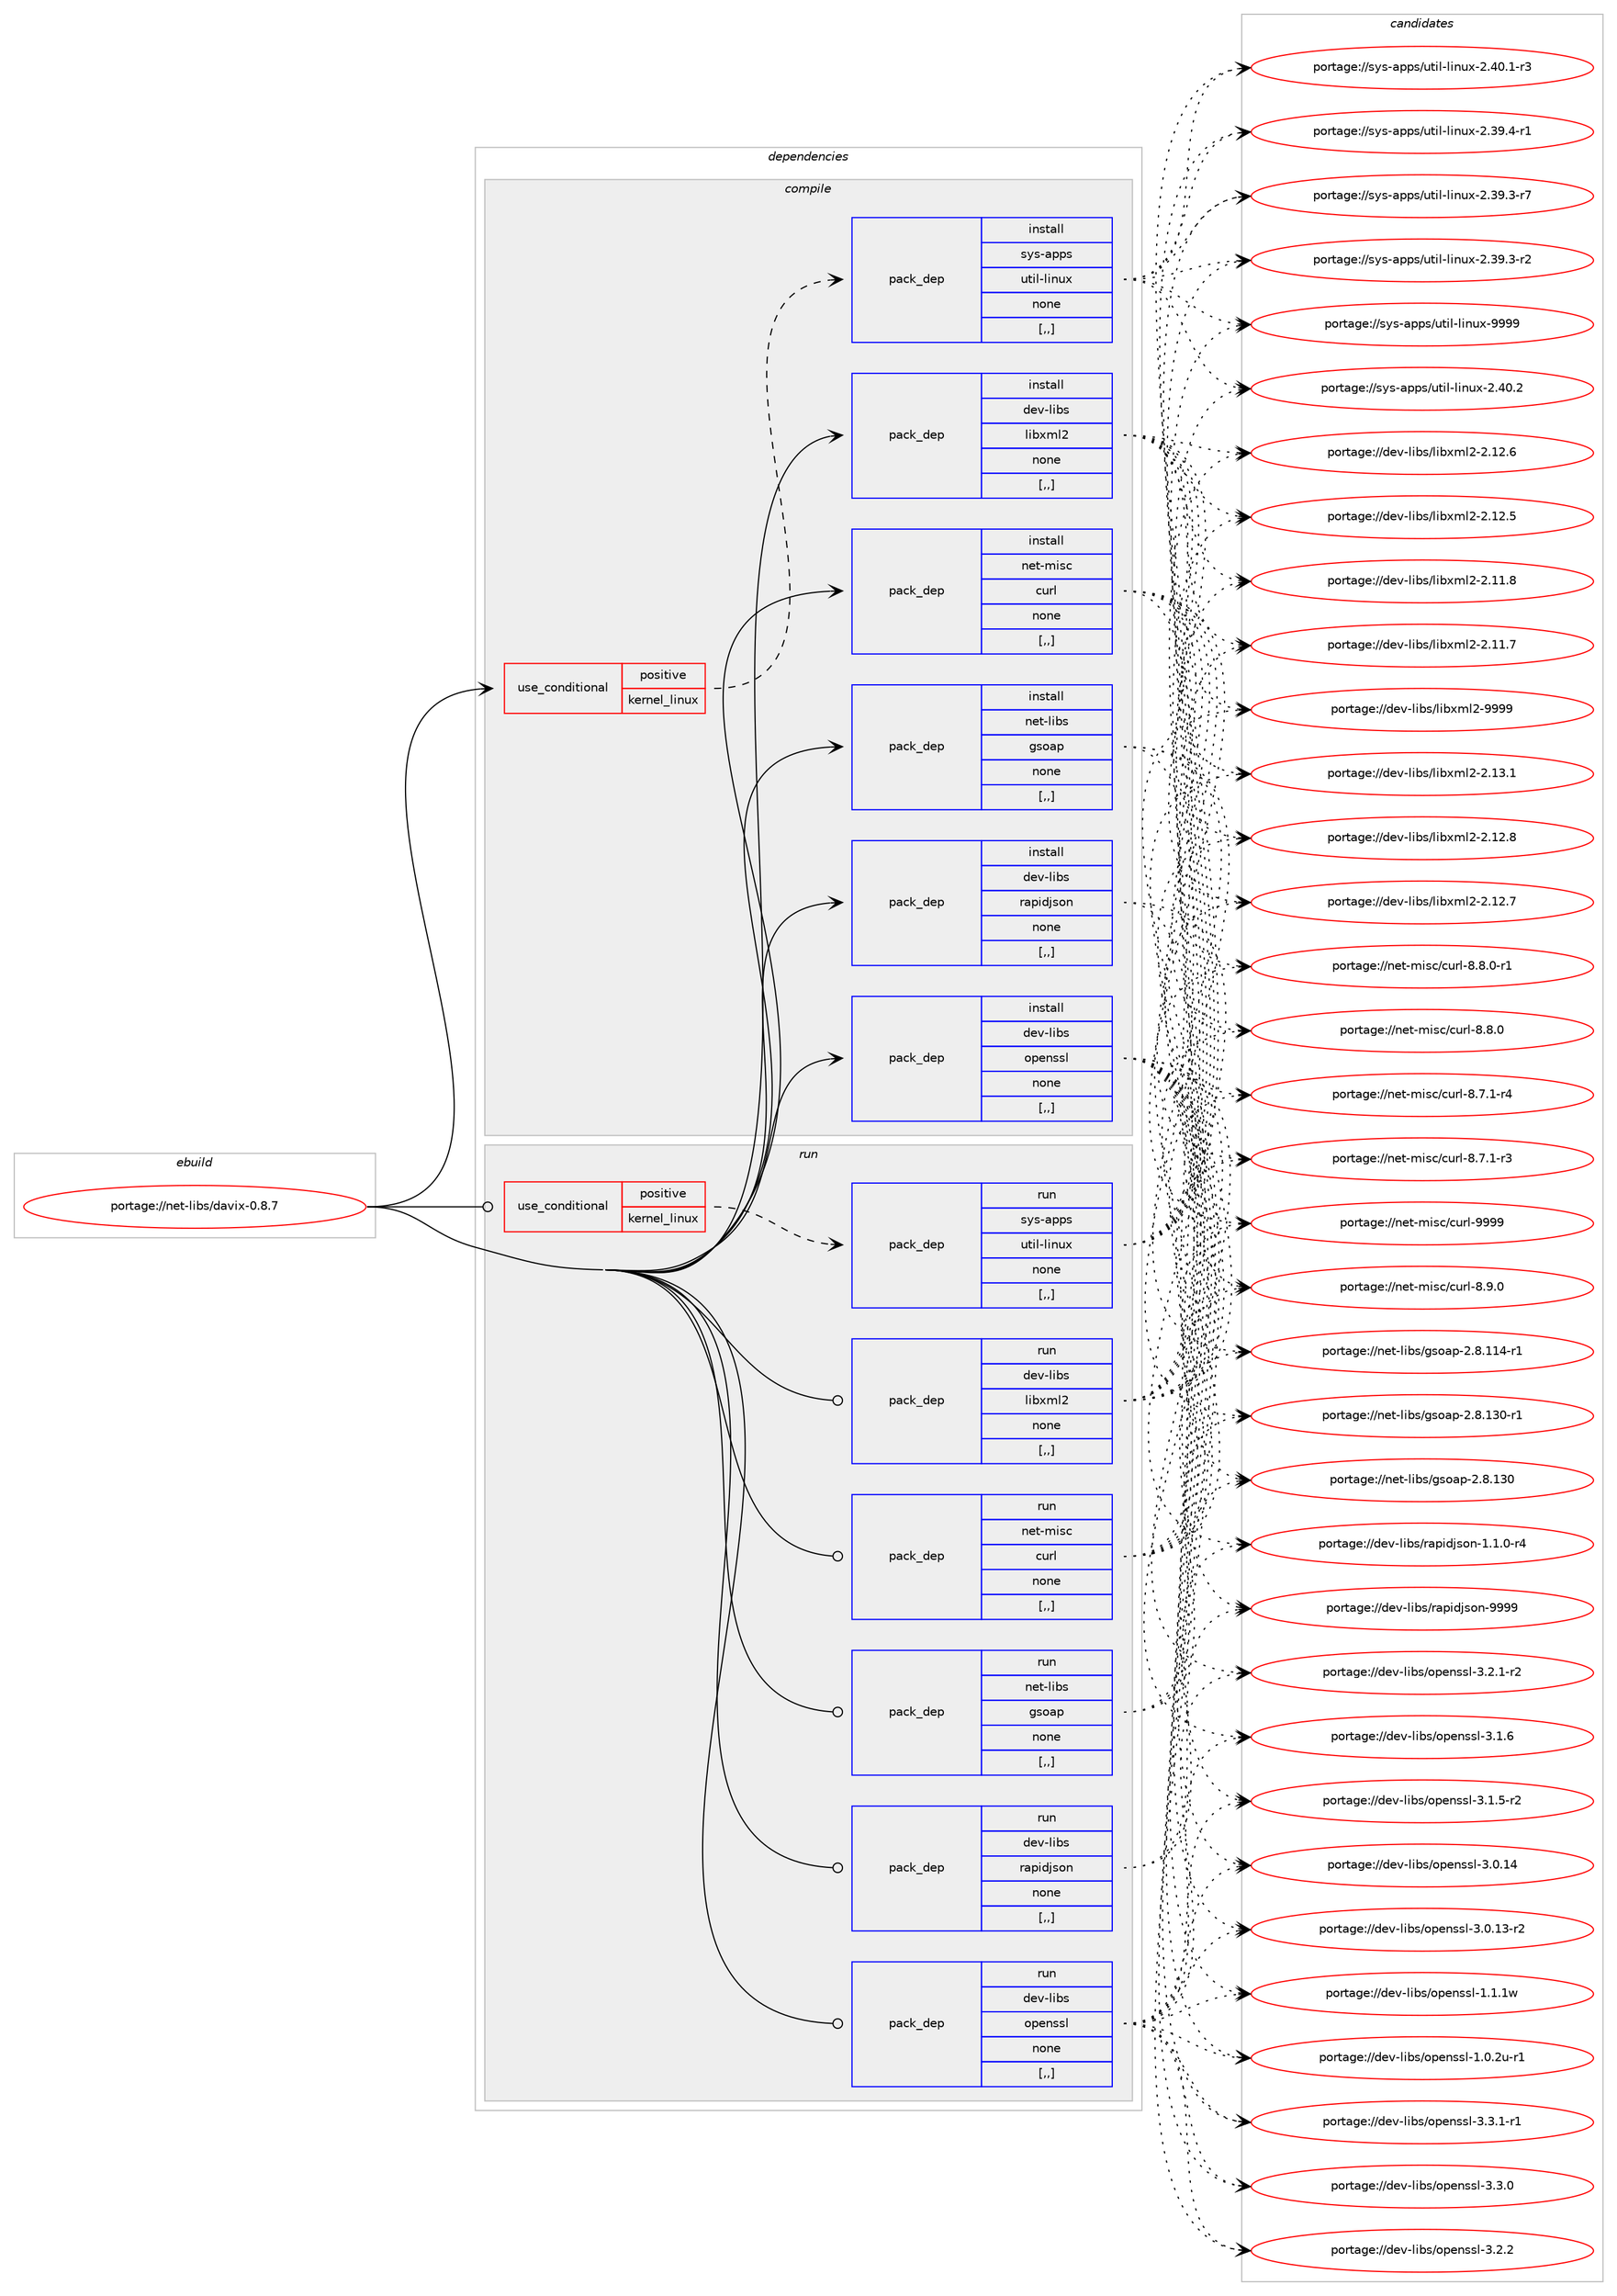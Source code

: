 digraph prolog {

# *************
# Graph options
# *************

newrank=true;
concentrate=true;
compound=true;
graph [rankdir=LR,fontname=Helvetica,fontsize=10,ranksep=1.5];#, ranksep=2.5, nodesep=0.2];
edge  [arrowhead=vee];
node  [fontname=Helvetica,fontsize=10];

# **********
# The ebuild
# **********

subgraph cluster_leftcol {
color=gray;
label=<<i>ebuild</i>>;
id [label="portage://net-libs/davix-0.8.7", color=red, width=4, href="../net-libs/davix-0.8.7.svg"];
}

# ****************
# The dependencies
# ****************

subgraph cluster_midcol {
color=gray;
label=<<i>dependencies</i>>;
subgraph cluster_compile {
fillcolor="#eeeeee";
style=filled;
label=<<i>compile</i>>;
subgraph cond93231 {
dependency357819 [label=<<TABLE BORDER="0" CELLBORDER="1" CELLSPACING="0" CELLPADDING="4"><TR><TD ROWSPAN="3" CELLPADDING="10">use_conditional</TD></TR><TR><TD>positive</TD></TR><TR><TD>kernel_linux</TD></TR></TABLE>>, shape=none, color=red];
subgraph pack261947 {
dependency357820 [label=<<TABLE BORDER="0" CELLBORDER="1" CELLSPACING="0" CELLPADDING="4" WIDTH="220"><TR><TD ROWSPAN="6" CELLPADDING="30">pack_dep</TD></TR><TR><TD WIDTH="110">install</TD></TR><TR><TD>sys-apps</TD></TR><TR><TD>util-linux</TD></TR><TR><TD>none</TD></TR><TR><TD>[,,]</TD></TR></TABLE>>, shape=none, color=blue];
}
dependency357819:e -> dependency357820:w [weight=20,style="dashed",arrowhead="vee"];
}
id:e -> dependency357819:w [weight=20,style="solid",arrowhead="vee"];
subgraph pack261948 {
dependency357821 [label=<<TABLE BORDER="0" CELLBORDER="1" CELLSPACING="0" CELLPADDING="4" WIDTH="220"><TR><TD ROWSPAN="6" CELLPADDING="30">pack_dep</TD></TR><TR><TD WIDTH="110">install</TD></TR><TR><TD>dev-libs</TD></TR><TR><TD>libxml2</TD></TR><TR><TD>none</TD></TR><TR><TD>[,,]</TD></TR></TABLE>>, shape=none, color=blue];
}
id:e -> dependency357821:w [weight=20,style="solid",arrowhead="vee"];
subgraph pack261949 {
dependency357822 [label=<<TABLE BORDER="0" CELLBORDER="1" CELLSPACING="0" CELLPADDING="4" WIDTH="220"><TR><TD ROWSPAN="6" CELLPADDING="30">pack_dep</TD></TR><TR><TD WIDTH="110">install</TD></TR><TR><TD>dev-libs</TD></TR><TR><TD>openssl</TD></TR><TR><TD>none</TD></TR><TR><TD>[,,]</TD></TR></TABLE>>, shape=none, color=blue];
}
id:e -> dependency357822:w [weight=20,style="solid",arrowhead="vee"];
subgraph pack261950 {
dependency357823 [label=<<TABLE BORDER="0" CELLBORDER="1" CELLSPACING="0" CELLPADDING="4" WIDTH="220"><TR><TD ROWSPAN="6" CELLPADDING="30">pack_dep</TD></TR><TR><TD WIDTH="110">install</TD></TR><TR><TD>dev-libs</TD></TR><TR><TD>rapidjson</TD></TR><TR><TD>none</TD></TR><TR><TD>[,,]</TD></TR></TABLE>>, shape=none, color=blue];
}
id:e -> dependency357823:w [weight=20,style="solid",arrowhead="vee"];
subgraph pack261951 {
dependency357824 [label=<<TABLE BORDER="0" CELLBORDER="1" CELLSPACING="0" CELLPADDING="4" WIDTH="220"><TR><TD ROWSPAN="6" CELLPADDING="30">pack_dep</TD></TR><TR><TD WIDTH="110">install</TD></TR><TR><TD>net-libs</TD></TR><TR><TD>gsoap</TD></TR><TR><TD>none</TD></TR><TR><TD>[,,]</TD></TR></TABLE>>, shape=none, color=blue];
}
id:e -> dependency357824:w [weight=20,style="solid",arrowhead="vee"];
subgraph pack261952 {
dependency357825 [label=<<TABLE BORDER="0" CELLBORDER="1" CELLSPACING="0" CELLPADDING="4" WIDTH="220"><TR><TD ROWSPAN="6" CELLPADDING="30">pack_dep</TD></TR><TR><TD WIDTH="110">install</TD></TR><TR><TD>net-misc</TD></TR><TR><TD>curl</TD></TR><TR><TD>none</TD></TR><TR><TD>[,,]</TD></TR></TABLE>>, shape=none, color=blue];
}
id:e -> dependency357825:w [weight=20,style="solid",arrowhead="vee"];
}
subgraph cluster_compileandrun {
fillcolor="#eeeeee";
style=filled;
label=<<i>compile and run</i>>;
}
subgraph cluster_run {
fillcolor="#eeeeee";
style=filled;
label=<<i>run</i>>;
subgraph cond93232 {
dependency357826 [label=<<TABLE BORDER="0" CELLBORDER="1" CELLSPACING="0" CELLPADDING="4"><TR><TD ROWSPAN="3" CELLPADDING="10">use_conditional</TD></TR><TR><TD>positive</TD></TR><TR><TD>kernel_linux</TD></TR></TABLE>>, shape=none, color=red];
subgraph pack261953 {
dependency357827 [label=<<TABLE BORDER="0" CELLBORDER="1" CELLSPACING="0" CELLPADDING="4" WIDTH="220"><TR><TD ROWSPAN="6" CELLPADDING="30">pack_dep</TD></TR><TR><TD WIDTH="110">run</TD></TR><TR><TD>sys-apps</TD></TR><TR><TD>util-linux</TD></TR><TR><TD>none</TD></TR><TR><TD>[,,]</TD></TR></TABLE>>, shape=none, color=blue];
}
dependency357826:e -> dependency357827:w [weight=20,style="dashed",arrowhead="vee"];
}
id:e -> dependency357826:w [weight=20,style="solid",arrowhead="odot"];
subgraph pack261954 {
dependency357828 [label=<<TABLE BORDER="0" CELLBORDER="1" CELLSPACING="0" CELLPADDING="4" WIDTH="220"><TR><TD ROWSPAN="6" CELLPADDING="30">pack_dep</TD></TR><TR><TD WIDTH="110">run</TD></TR><TR><TD>dev-libs</TD></TR><TR><TD>libxml2</TD></TR><TR><TD>none</TD></TR><TR><TD>[,,]</TD></TR></TABLE>>, shape=none, color=blue];
}
id:e -> dependency357828:w [weight=20,style="solid",arrowhead="odot"];
subgraph pack261955 {
dependency357829 [label=<<TABLE BORDER="0" CELLBORDER="1" CELLSPACING="0" CELLPADDING="4" WIDTH="220"><TR><TD ROWSPAN="6" CELLPADDING="30">pack_dep</TD></TR><TR><TD WIDTH="110">run</TD></TR><TR><TD>dev-libs</TD></TR><TR><TD>openssl</TD></TR><TR><TD>none</TD></TR><TR><TD>[,,]</TD></TR></TABLE>>, shape=none, color=blue];
}
id:e -> dependency357829:w [weight=20,style="solid",arrowhead="odot"];
subgraph pack261956 {
dependency357830 [label=<<TABLE BORDER="0" CELLBORDER="1" CELLSPACING="0" CELLPADDING="4" WIDTH="220"><TR><TD ROWSPAN="6" CELLPADDING="30">pack_dep</TD></TR><TR><TD WIDTH="110">run</TD></TR><TR><TD>dev-libs</TD></TR><TR><TD>rapidjson</TD></TR><TR><TD>none</TD></TR><TR><TD>[,,]</TD></TR></TABLE>>, shape=none, color=blue];
}
id:e -> dependency357830:w [weight=20,style="solid",arrowhead="odot"];
subgraph pack261957 {
dependency357831 [label=<<TABLE BORDER="0" CELLBORDER="1" CELLSPACING="0" CELLPADDING="4" WIDTH="220"><TR><TD ROWSPAN="6" CELLPADDING="30">pack_dep</TD></TR><TR><TD WIDTH="110">run</TD></TR><TR><TD>net-libs</TD></TR><TR><TD>gsoap</TD></TR><TR><TD>none</TD></TR><TR><TD>[,,]</TD></TR></TABLE>>, shape=none, color=blue];
}
id:e -> dependency357831:w [weight=20,style="solid",arrowhead="odot"];
subgraph pack261958 {
dependency357832 [label=<<TABLE BORDER="0" CELLBORDER="1" CELLSPACING="0" CELLPADDING="4" WIDTH="220"><TR><TD ROWSPAN="6" CELLPADDING="30">pack_dep</TD></TR><TR><TD WIDTH="110">run</TD></TR><TR><TD>net-misc</TD></TR><TR><TD>curl</TD></TR><TR><TD>none</TD></TR><TR><TD>[,,]</TD></TR></TABLE>>, shape=none, color=blue];
}
id:e -> dependency357832:w [weight=20,style="solid",arrowhead="odot"];
}
}

# **************
# The candidates
# **************

subgraph cluster_choices {
rank=same;
color=gray;
label=<<i>candidates</i>>;

subgraph choice261947 {
color=black;
nodesep=1;
choice115121115459711211211547117116105108451081051101171204557575757 [label="portage://sys-apps/util-linux-9999", color=red, width=4,href="../sys-apps/util-linux-9999.svg"];
choice1151211154597112112115471171161051084510810511011712045504652484650 [label="portage://sys-apps/util-linux-2.40.2", color=red, width=4,href="../sys-apps/util-linux-2.40.2.svg"];
choice11512111545971121121154711711610510845108105110117120455046524846494511451 [label="portage://sys-apps/util-linux-2.40.1-r3", color=red, width=4,href="../sys-apps/util-linux-2.40.1-r3.svg"];
choice11512111545971121121154711711610510845108105110117120455046515746524511449 [label="portage://sys-apps/util-linux-2.39.4-r1", color=red, width=4,href="../sys-apps/util-linux-2.39.4-r1.svg"];
choice11512111545971121121154711711610510845108105110117120455046515746514511455 [label="portage://sys-apps/util-linux-2.39.3-r7", color=red, width=4,href="../sys-apps/util-linux-2.39.3-r7.svg"];
choice11512111545971121121154711711610510845108105110117120455046515746514511450 [label="portage://sys-apps/util-linux-2.39.3-r2", color=red, width=4,href="../sys-apps/util-linux-2.39.3-r2.svg"];
dependency357820:e -> choice115121115459711211211547117116105108451081051101171204557575757:w [style=dotted,weight="100"];
dependency357820:e -> choice1151211154597112112115471171161051084510810511011712045504652484650:w [style=dotted,weight="100"];
dependency357820:e -> choice11512111545971121121154711711610510845108105110117120455046524846494511451:w [style=dotted,weight="100"];
dependency357820:e -> choice11512111545971121121154711711610510845108105110117120455046515746524511449:w [style=dotted,weight="100"];
dependency357820:e -> choice11512111545971121121154711711610510845108105110117120455046515746514511455:w [style=dotted,weight="100"];
dependency357820:e -> choice11512111545971121121154711711610510845108105110117120455046515746514511450:w [style=dotted,weight="100"];
}
subgraph choice261948 {
color=black;
nodesep=1;
choice10010111845108105981154710810598120109108504557575757 [label="portage://dev-libs/libxml2-9999", color=red, width=4,href="../dev-libs/libxml2-9999.svg"];
choice100101118451081059811547108105981201091085045504649514649 [label="portage://dev-libs/libxml2-2.13.1", color=red, width=4,href="../dev-libs/libxml2-2.13.1.svg"];
choice100101118451081059811547108105981201091085045504649504656 [label="portage://dev-libs/libxml2-2.12.8", color=red, width=4,href="../dev-libs/libxml2-2.12.8.svg"];
choice100101118451081059811547108105981201091085045504649504655 [label="portage://dev-libs/libxml2-2.12.7", color=red, width=4,href="../dev-libs/libxml2-2.12.7.svg"];
choice100101118451081059811547108105981201091085045504649504654 [label="portage://dev-libs/libxml2-2.12.6", color=red, width=4,href="../dev-libs/libxml2-2.12.6.svg"];
choice100101118451081059811547108105981201091085045504649504653 [label="portage://dev-libs/libxml2-2.12.5", color=red, width=4,href="../dev-libs/libxml2-2.12.5.svg"];
choice100101118451081059811547108105981201091085045504649494656 [label="portage://dev-libs/libxml2-2.11.8", color=red, width=4,href="../dev-libs/libxml2-2.11.8.svg"];
choice100101118451081059811547108105981201091085045504649494655 [label="portage://dev-libs/libxml2-2.11.7", color=red, width=4,href="../dev-libs/libxml2-2.11.7.svg"];
dependency357821:e -> choice10010111845108105981154710810598120109108504557575757:w [style=dotted,weight="100"];
dependency357821:e -> choice100101118451081059811547108105981201091085045504649514649:w [style=dotted,weight="100"];
dependency357821:e -> choice100101118451081059811547108105981201091085045504649504656:w [style=dotted,weight="100"];
dependency357821:e -> choice100101118451081059811547108105981201091085045504649504655:w [style=dotted,weight="100"];
dependency357821:e -> choice100101118451081059811547108105981201091085045504649504654:w [style=dotted,weight="100"];
dependency357821:e -> choice100101118451081059811547108105981201091085045504649504653:w [style=dotted,weight="100"];
dependency357821:e -> choice100101118451081059811547108105981201091085045504649494656:w [style=dotted,weight="100"];
dependency357821:e -> choice100101118451081059811547108105981201091085045504649494655:w [style=dotted,weight="100"];
}
subgraph choice261949 {
color=black;
nodesep=1;
choice1001011184510810598115471111121011101151151084551465146494511449 [label="portage://dev-libs/openssl-3.3.1-r1", color=red, width=4,href="../dev-libs/openssl-3.3.1-r1.svg"];
choice100101118451081059811547111112101110115115108455146514648 [label="portage://dev-libs/openssl-3.3.0", color=red, width=4,href="../dev-libs/openssl-3.3.0.svg"];
choice100101118451081059811547111112101110115115108455146504650 [label="portage://dev-libs/openssl-3.2.2", color=red, width=4,href="../dev-libs/openssl-3.2.2.svg"];
choice1001011184510810598115471111121011101151151084551465046494511450 [label="portage://dev-libs/openssl-3.2.1-r2", color=red, width=4,href="../dev-libs/openssl-3.2.1-r2.svg"];
choice100101118451081059811547111112101110115115108455146494654 [label="portage://dev-libs/openssl-3.1.6", color=red, width=4,href="../dev-libs/openssl-3.1.6.svg"];
choice1001011184510810598115471111121011101151151084551464946534511450 [label="portage://dev-libs/openssl-3.1.5-r2", color=red, width=4,href="../dev-libs/openssl-3.1.5-r2.svg"];
choice10010111845108105981154711111210111011511510845514648464952 [label="portage://dev-libs/openssl-3.0.14", color=red, width=4,href="../dev-libs/openssl-3.0.14.svg"];
choice100101118451081059811547111112101110115115108455146484649514511450 [label="portage://dev-libs/openssl-3.0.13-r2", color=red, width=4,href="../dev-libs/openssl-3.0.13-r2.svg"];
choice100101118451081059811547111112101110115115108454946494649119 [label="portage://dev-libs/openssl-1.1.1w", color=red, width=4,href="../dev-libs/openssl-1.1.1w.svg"];
choice1001011184510810598115471111121011101151151084549464846501174511449 [label="portage://dev-libs/openssl-1.0.2u-r1", color=red, width=4,href="../dev-libs/openssl-1.0.2u-r1.svg"];
dependency357822:e -> choice1001011184510810598115471111121011101151151084551465146494511449:w [style=dotted,weight="100"];
dependency357822:e -> choice100101118451081059811547111112101110115115108455146514648:w [style=dotted,weight="100"];
dependency357822:e -> choice100101118451081059811547111112101110115115108455146504650:w [style=dotted,weight="100"];
dependency357822:e -> choice1001011184510810598115471111121011101151151084551465046494511450:w [style=dotted,weight="100"];
dependency357822:e -> choice100101118451081059811547111112101110115115108455146494654:w [style=dotted,weight="100"];
dependency357822:e -> choice1001011184510810598115471111121011101151151084551464946534511450:w [style=dotted,weight="100"];
dependency357822:e -> choice10010111845108105981154711111210111011511510845514648464952:w [style=dotted,weight="100"];
dependency357822:e -> choice100101118451081059811547111112101110115115108455146484649514511450:w [style=dotted,weight="100"];
dependency357822:e -> choice100101118451081059811547111112101110115115108454946494649119:w [style=dotted,weight="100"];
dependency357822:e -> choice1001011184510810598115471111121011101151151084549464846501174511449:w [style=dotted,weight="100"];
}
subgraph choice261950 {
color=black;
nodesep=1;
choice100101118451081059811547114971121051001061151111104557575757 [label="portage://dev-libs/rapidjson-9999", color=red, width=4,href="../dev-libs/rapidjson-9999.svg"];
choice100101118451081059811547114971121051001061151111104549464946484511452 [label="portage://dev-libs/rapidjson-1.1.0-r4", color=red, width=4,href="../dev-libs/rapidjson-1.1.0-r4.svg"];
dependency357823:e -> choice100101118451081059811547114971121051001061151111104557575757:w [style=dotted,weight="100"];
dependency357823:e -> choice100101118451081059811547114971121051001061151111104549464946484511452:w [style=dotted,weight="100"];
}
subgraph choice261951 {
color=black;
nodesep=1;
choice1101011164510810598115471031151119711245504656464951484511449 [label="portage://net-libs/gsoap-2.8.130-r1", color=red, width=4,href="../net-libs/gsoap-2.8.130-r1.svg"];
choice110101116451081059811547103115111971124550465646495148 [label="portage://net-libs/gsoap-2.8.130", color=red, width=4,href="../net-libs/gsoap-2.8.130.svg"];
choice1101011164510810598115471031151119711245504656464949524511449 [label="portage://net-libs/gsoap-2.8.114-r1", color=red, width=4,href="../net-libs/gsoap-2.8.114-r1.svg"];
dependency357824:e -> choice1101011164510810598115471031151119711245504656464951484511449:w [style=dotted,weight="100"];
dependency357824:e -> choice110101116451081059811547103115111971124550465646495148:w [style=dotted,weight="100"];
dependency357824:e -> choice1101011164510810598115471031151119711245504656464949524511449:w [style=dotted,weight="100"];
}
subgraph choice261952 {
color=black;
nodesep=1;
choice110101116451091051159947991171141084557575757 [label="portage://net-misc/curl-9999", color=red, width=4,href="../net-misc/curl-9999.svg"];
choice11010111645109105115994799117114108455646574648 [label="portage://net-misc/curl-8.9.0", color=red, width=4,href="../net-misc/curl-8.9.0.svg"];
choice110101116451091051159947991171141084556465646484511449 [label="portage://net-misc/curl-8.8.0-r1", color=red, width=4,href="../net-misc/curl-8.8.0-r1.svg"];
choice11010111645109105115994799117114108455646564648 [label="portage://net-misc/curl-8.8.0", color=red, width=4,href="../net-misc/curl-8.8.0.svg"];
choice110101116451091051159947991171141084556465546494511452 [label="portage://net-misc/curl-8.7.1-r4", color=red, width=4,href="../net-misc/curl-8.7.1-r4.svg"];
choice110101116451091051159947991171141084556465546494511451 [label="portage://net-misc/curl-8.7.1-r3", color=red, width=4,href="../net-misc/curl-8.7.1-r3.svg"];
dependency357825:e -> choice110101116451091051159947991171141084557575757:w [style=dotted,weight="100"];
dependency357825:e -> choice11010111645109105115994799117114108455646574648:w [style=dotted,weight="100"];
dependency357825:e -> choice110101116451091051159947991171141084556465646484511449:w [style=dotted,weight="100"];
dependency357825:e -> choice11010111645109105115994799117114108455646564648:w [style=dotted,weight="100"];
dependency357825:e -> choice110101116451091051159947991171141084556465546494511452:w [style=dotted,weight="100"];
dependency357825:e -> choice110101116451091051159947991171141084556465546494511451:w [style=dotted,weight="100"];
}
subgraph choice261953 {
color=black;
nodesep=1;
choice115121115459711211211547117116105108451081051101171204557575757 [label="portage://sys-apps/util-linux-9999", color=red, width=4,href="../sys-apps/util-linux-9999.svg"];
choice1151211154597112112115471171161051084510810511011712045504652484650 [label="portage://sys-apps/util-linux-2.40.2", color=red, width=4,href="../sys-apps/util-linux-2.40.2.svg"];
choice11512111545971121121154711711610510845108105110117120455046524846494511451 [label="portage://sys-apps/util-linux-2.40.1-r3", color=red, width=4,href="../sys-apps/util-linux-2.40.1-r3.svg"];
choice11512111545971121121154711711610510845108105110117120455046515746524511449 [label="portage://sys-apps/util-linux-2.39.4-r1", color=red, width=4,href="../sys-apps/util-linux-2.39.4-r1.svg"];
choice11512111545971121121154711711610510845108105110117120455046515746514511455 [label="portage://sys-apps/util-linux-2.39.3-r7", color=red, width=4,href="../sys-apps/util-linux-2.39.3-r7.svg"];
choice11512111545971121121154711711610510845108105110117120455046515746514511450 [label="portage://sys-apps/util-linux-2.39.3-r2", color=red, width=4,href="../sys-apps/util-linux-2.39.3-r2.svg"];
dependency357827:e -> choice115121115459711211211547117116105108451081051101171204557575757:w [style=dotted,weight="100"];
dependency357827:e -> choice1151211154597112112115471171161051084510810511011712045504652484650:w [style=dotted,weight="100"];
dependency357827:e -> choice11512111545971121121154711711610510845108105110117120455046524846494511451:w [style=dotted,weight="100"];
dependency357827:e -> choice11512111545971121121154711711610510845108105110117120455046515746524511449:w [style=dotted,weight="100"];
dependency357827:e -> choice11512111545971121121154711711610510845108105110117120455046515746514511455:w [style=dotted,weight="100"];
dependency357827:e -> choice11512111545971121121154711711610510845108105110117120455046515746514511450:w [style=dotted,weight="100"];
}
subgraph choice261954 {
color=black;
nodesep=1;
choice10010111845108105981154710810598120109108504557575757 [label="portage://dev-libs/libxml2-9999", color=red, width=4,href="../dev-libs/libxml2-9999.svg"];
choice100101118451081059811547108105981201091085045504649514649 [label="portage://dev-libs/libxml2-2.13.1", color=red, width=4,href="../dev-libs/libxml2-2.13.1.svg"];
choice100101118451081059811547108105981201091085045504649504656 [label="portage://dev-libs/libxml2-2.12.8", color=red, width=4,href="../dev-libs/libxml2-2.12.8.svg"];
choice100101118451081059811547108105981201091085045504649504655 [label="portage://dev-libs/libxml2-2.12.7", color=red, width=4,href="../dev-libs/libxml2-2.12.7.svg"];
choice100101118451081059811547108105981201091085045504649504654 [label="portage://dev-libs/libxml2-2.12.6", color=red, width=4,href="../dev-libs/libxml2-2.12.6.svg"];
choice100101118451081059811547108105981201091085045504649504653 [label="portage://dev-libs/libxml2-2.12.5", color=red, width=4,href="../dev-libs/libxml2-2.12.5.svg"];
choice100101118451081059811547108105981201091085045504649494656 [label="portage://dev-libs/libxml2-2.11.8", color=red, width=4,href="../dev-libs/libxml2-2.11.8.svg"];
choice100101118451081059811547108105981201091085045504649494655 [label="portage://dev-libs/libxml2-2.11.7", color=red, width=4,href="../dev-libs/libxml2-2.11.7.svg"];
dependency357828:e -> choice10010111845108105981154710810598120109108504557575757:w [style=dotted,weight="100"];
dependency357828:e -> choice100101118451081059811547108105981201091085045504649514649:w [style=dotted,weight="100"];
dependency357828:e -> choice100101118451081059811547108105981201091085045504649504656:w [style=dotted,weight="100"];
dependency357828:e -> choice100101118451081059811547108105981201091085045504649504655:w [style=dotted,weight="100"];
dependency357828:e -> choice100101118451081059811547108105981201091085045504649504654:w [style=dotted,weight="100"];
dependency357828:e -> choice100101118451081059811547108105981201091085045504649504653:w [style=dotted,weight="100"];
dependency357828:e -> choice100101118451081059811547108105981201091085045504649494656:w [style=dotted,weight="100"];
dependency357828:e -> choice100101118451081059811547108105981201091085045504649494655:w [style=dotted,weight="100"];
}
subgraph choice261955 {
color=black;
nodesep=1;
choice1001011184510810598115471111121011101151151084551465146494511449 [label="portage://dev-libs/openssl-3.3.1-r1", color=red, width=4,href="../dev-libs/openssl-3.3.1-r1.svg"];
choice100101118451081059811547111112101110115115108455146514648 [label="portage://dev-libs/openssl-3.3.0", color=red, width=4,href="../dev-libs/openssl-3.3.0.svg"];
choice100101118451081059811547111112101110115115108455146504650 [label="portage://dev-libs/openssl-3.2.2", color=red, width=4,href="../dev-libs/openssl-3.2.2.svg"];
choice1001011184510810598115471111121011101151151084551465046494511450 [label="portage://dev-libs/openssl-3.2.1-r2", color=red, width=4,href="../dev-libs/openssl-3.2.1-r2.svg"];
choice100101118451081059811547111112101110115115108455146494654 [label="portage://dev-libs/openssl-3.1.6", color=red, width=4,href="../dev-libs/openssl-3.1.6.svg"];
choice1001011184510810598115471111121011101151151084551464946534511450 [label="portage://dev-libs/openssl-3.1.5-r2", color=red, width=4,href="../dev-libs/openssl-3.1.5-r2.svg"];
choice10010111845108105981154711111210111011511510845514648464952 [label="portage://dev-libs/openssl-3.0.14", color=red, width=4,href="../dev-libs/openssl-3.0.14.svg"];
choice100101118451081059811547111112101110115115108455146484649514511450 [label="portage://dev-libs/openssl-3.0.13-r2", color=red, width=4,href="../dev-libs/openssl-3.0.13-r2.svg"];
choice100101118451081059811547111112101110115115108454946494649119 [label="portage://dev-libs/openssl-1.1.1w", color=red, width=4,href="../dev-libs/openssl-1.1.1w.svg"];
choice1001011184510810598115471111121011101151151084549464846501174511449 [label="portage://dev-libs/openssl-1.0.2u-r1", color=red, width=4,href="../dev-libs/openssl-1.0.2u-r1.svg"];
dependency357829:e -> choice1001011184510810598115471111121011101151151084551465146494511449:w [style=dotted,weight="100"];
dependency357829:e -> choice100101118451081059811547111112101110115115108455146514648:w [style=dotted,weight="100"];
dependency357829:e -> choice100101118451081059811547111112101110115115108455146504650:w [style=dotted,weight="100"];
dependency357829:e -> choice1001011184510810598115471111121011101151151084551465046494511450:w [style=dotted,weight="100"];
dependency357829:e -> choice100101118451081059811547111112101110115115108455146494654:w [style=dotted,weight="100"];
dependency357829:e -> choice1001011184510810598115471111121011101151151084551464946534511450:w [style=dotted,weight="100"];
dependency357829:e -> choice10010111845108105981154711111210111011511510845514648464952:w [style=dotted,weight="100"];
dependency357829:e -> choice100101118451081059811547111112101110115115108455146484649514511450:w [style=dotted,weight="100"];
dependency357829:e -> choice100101118451081059811547111112101110115115108454946494649119:w [style=dotted,weight="100"];
dependency357829:e -> choice1001011184510810598115471111121011101151151084549464846501174511449:w [style=dotted,weight="100"];
}
subgraph choice261956 {
color=black;
nodesep=1;
choice100101118451081059811547114971121051001061151111104557575757 [label="portage://dev-libs/rapidjson-9999", color=red, width=4,href="../dev-libs/rapidjson-9999.svg"];
choice100101118451081059811547114971121051001061151111104549464946484511452 [label="portage://dev-libs/rapidjson-1.1.0-r4", color=red, width=4,href="../dev-libs/rapidjson-1.1.0-r4.svg"];
dependency357830:e -> choice100101118451081059811547114971121051001061151111104557575757:w [style=dotted,weight="100"];
dependency357830:e -> choice100101118451081059811547114971121051001061151111104549464946484511452:w [style=dotted,weight="100"];
}
subgraph choice261957 {
color=black;
nodesep=1;
choice1101011164510810598115471031151119711245504656464951484511449 [label="portage://net-libs/gsoap-2.8.130-r1", color=red, width=4,href="../net-libs/gsoap-2.8.130-r1.svg"];
choice110101116451081059811547103115111971124550465646495148 [label="portage://net-libs/gsoap-2.8.130", color=red, width=4,href="../net-libs/gsoap-2.8.130.svg"];
choice1101011164510810598115471031151119711245504656464949524511449 [label="portage://net-libs/gsoap-2.8.114-r1", color=red, width=4,href="../net-libs/gsoap-2.8.114-r1.svg"];
dependency357831:e -> choice1101011164510810598115471031151119711245504656464951484511449:w [style=dotted,weight="100"];
dependency357831:e -> choice110101116451081059811547103115111971124550465646495148:w [style=dotted,weight="100"];
dependency357831:e -> choice1101011164510810598115471031151119711245504656464949524511449:w [style=dotted,weight="100"];
}
subgraph choice261958 {
color=black;
nodesep=1;
choice110101116451091051159947991171141084557575757 [label="portage://net-misc/curl-9999", color=red, width=4,href="../net-misc/curl-9999.svg"];
choice11010111645109105115994799117114108455646574648 [label="portage://net-misc/curl-8.9.0", color=red, width=4,href="../net-misc/curl-8.9.0.svg"];
choice110101116451091051159947991171141084556465646484511449 [label="portage://net-misc/curl-8.8.0-r1", color=red, width=4,href="../net-misc/curl-8.8.0-r1.svg"];
choice11010111645109105115994799117114108455646564648 [label="portage://net-misc/curl-8.8.0", color=red, width=4,href="../net-misc/curl-8.8.0.svg"];
choice110101116451091051159947991171141084556465546494511452 [label="portage://net-misc/curl-8.7.1-r4", color=red, width=4,href="../net-misc/curl-8.7.1-r4.svg"];
choice110101116451091051159947991171141084556465546494511451 [label="portage://net-misc/curl-8.7.1-r3", color=red, width=4,href="../net-misc/curl-8.7.1-r3.svg"];
dependency357832:e -> choice110101116451091051159947991171141084557575757:w [style=dotted,weight="100"];
dependency357832:e -> choice11010111645109105115994799117114108455646574648:w [style=dotted,weight="100"];
dependency357832:e -> choice110101116451091051159947991171141084556465646484511449:w [style=dotted,weight="100"];
dependency357832:e -> choice11010111645109105115994799117114108455646564648:w [style=dotted,weight="100"];
dependency357832:e -> choice110101116451091051159947991171141084556465546494511452:w [style=dotted,weight="100"];
dependency357832:e -> choice110101116451091051159947991171141084556465546494511451:w [style=dotted,weight="100"];
}
}

}
